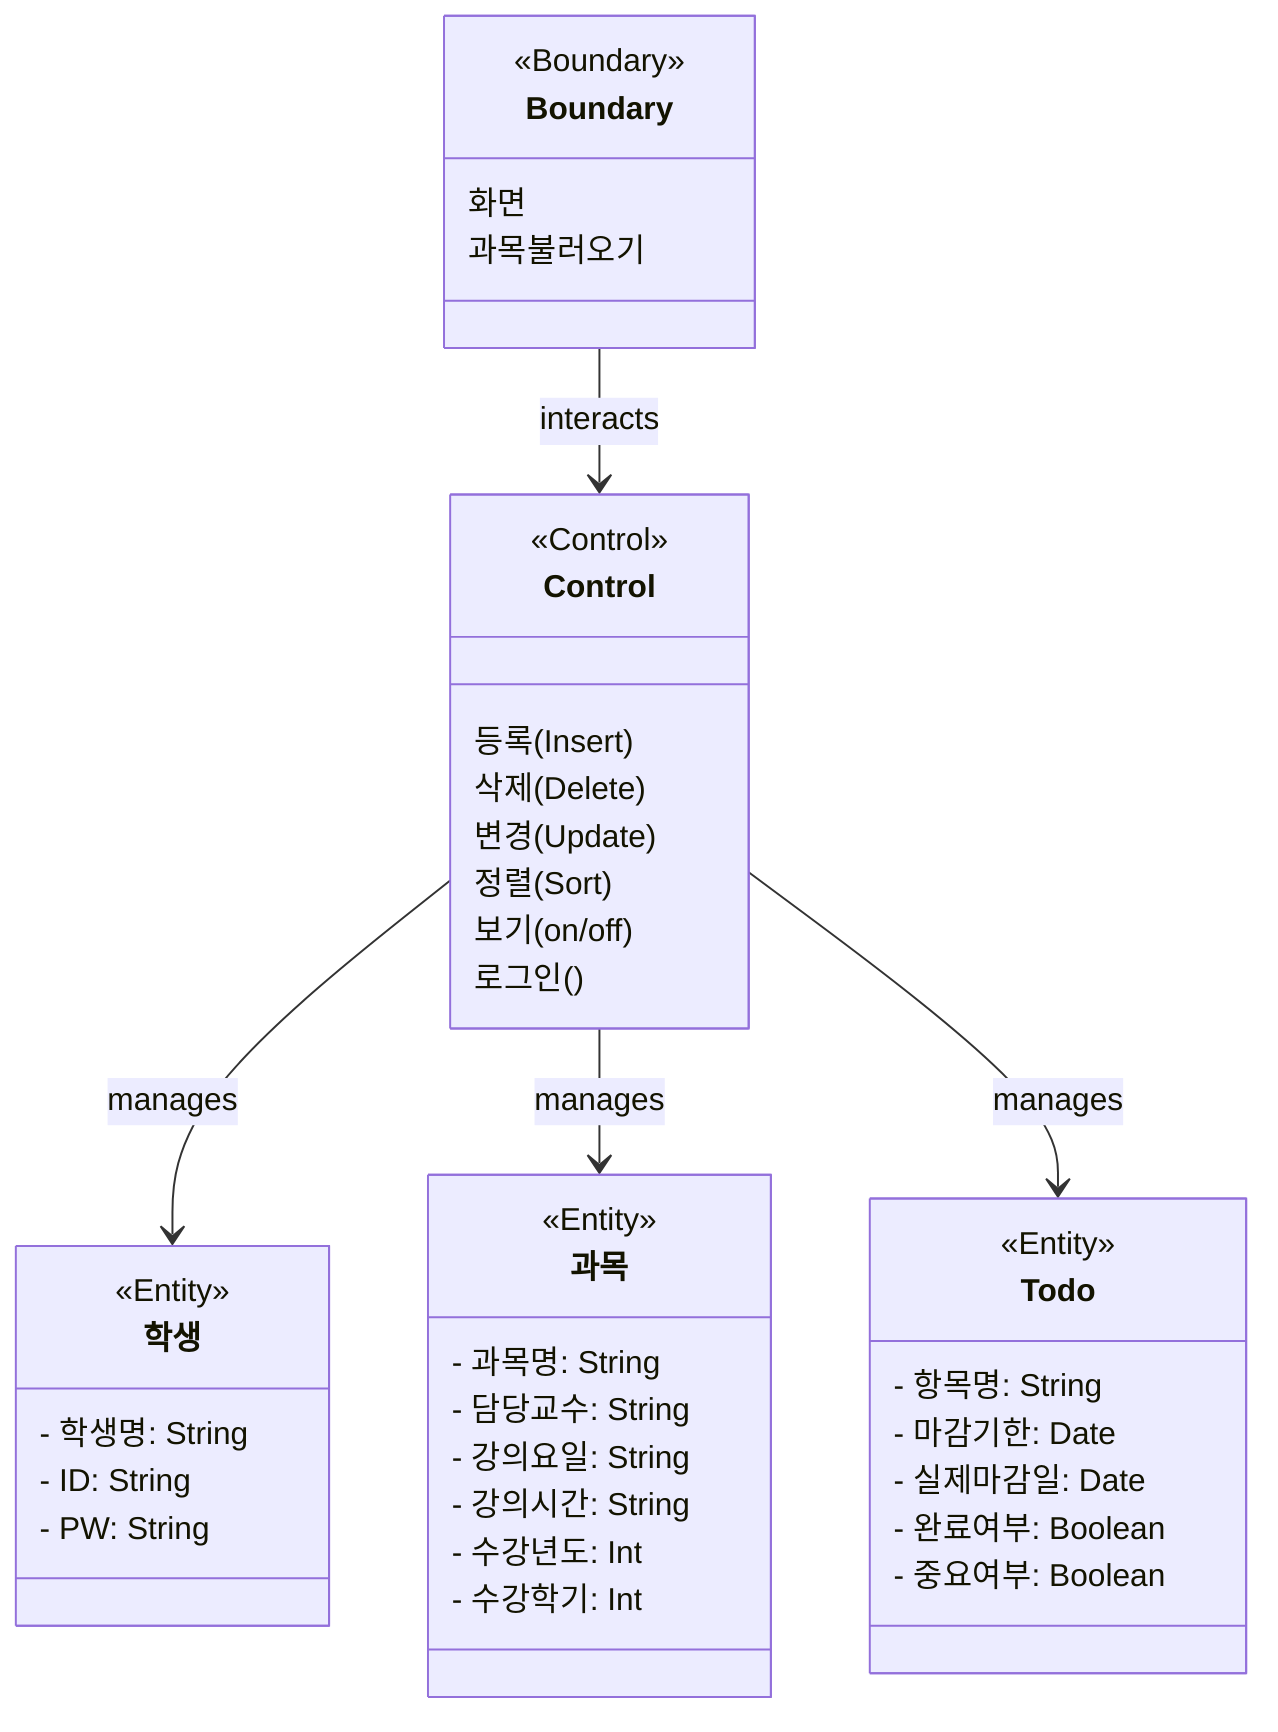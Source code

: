 classDiagram
    class Boundary {
        <<Boundary>>
        화면
        과목불러오기
    }

    class Control {
        <<Control>>
        등록(Insert)
        삭제(Delete)
        변경(Update)
        정렬(Sort)
        보기(on/off)
        로그인()
    }

    class 학생 {
        <<Entity>>
        - 학생명: String
        - ID: String
        - PW: String
    }

    class 과목 {
        <<Entity>>
        - 과목명: String
        - 담당교수: String
        - 강의요일: String
        - 강의시간: String
        - 수강년도: Int
        - 수강학기: Int
    }

    class Todo {
        <<Entity>>
        - 항목명: String
        - 마감기한: Date
        - 실제마감일: Date
        - 완료여부: Boolean
        - 중요여부: Boolean
    }

    Boundary --> Control : interacts
    Control --> 학생 : manages
    Control --> 과목 : manages
    Control --> Todo : manages